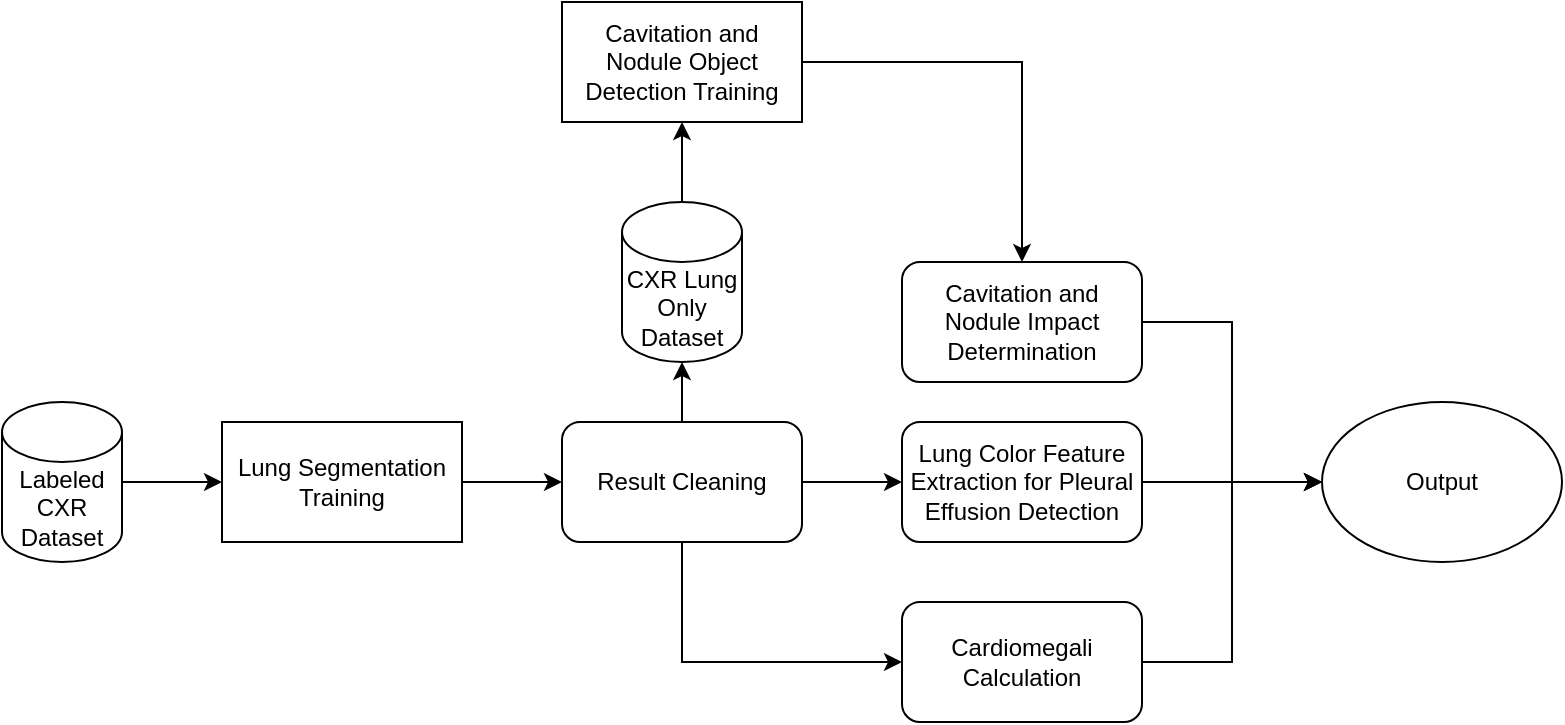 <mxfile version="24.4.9" type="device">
  <diagram id="C5RBs43oDa-KdzZeNtuy" name="Page-1">
    <mxGraphModel dx="1122" dy="752" grid="1" gridSize="10" guides="1" tooltips="1" connect="1" arrows="1" fold="1" page="1" pageScale="1" pageWidth="827" pageHeight="1169" math="0" shadow="0">
      <root>
        <mxCell id="WIyWlLk6GJQsqaUBKTNV-0" />
        <mxCell id="WIyWlLk6GJQsqaUBKTNV-1" parent="WIyWlLk6GJQsqaUBKTNV-0" />
        <mxCell id="1qlJ9vHYkHGmsLAf48gB-2" style="edgeStyle=orthogonalEdgeStyle;rounded=0;orthogonalLoop=1;jettySize=auto;html=1;" edge="1" parent="WIyWlLk6GJQsqaUBKTNV-1" source="1qlJ9vHYkHGmsLAf48gB-0" target="1qlJ9vHYkHGmsLAf48gB-1">
          <mxGeometry relative="1" as="geometry" />
        </mxCell>
        <mxCell id="1qlJ9vHYkHGmsLAf48gB-0" value="Labeled CXR Dataset" style="shape=cylinder3;whiteSpace=wrap;html=1;boundedLbl=1;backgroundOutline=1;size=15;" vertex="1" parent="WIyWlLk6GJQsqaUBKTNV-1">
          <mxGeometry x="30" y="320" width="60" height="80" as="geometry" />
        </mxCell>
        <mxCell id="1qlJ9vHYkHGmsLAf48gB-13" style="edgeStyle=orthogonalEdgeStyle;rounded=0;orthogonalLoop=1;jettySize=auto;html=1;" edge="1" parent="WIyWlLk6GJQsqaUBKTNV-1" source="1qlJ9vHYkHGmsLAf48gB-1" target="1qlJ9vHYkHGmsLAf48gB-11">
          <mxGeometry relative="1" as="geometry" />
        </mxCell>
        <mxCell id="1qlJ9vHYkHGmsLAf48gB-1" value="Lung Segmentation Training" style="rounded=0;whiteSpace=wrap;html=1;" vertex="1" parent="WIyWlLk6GJQsqaUBKTNV-1">
          <mxGeometry x="140" y="330" width="120" height="60" as="geometry" />
        </mxCell>
        <mxCell id="1qlJ9vHYkHGmsLAf48gB-17" value="" style="edgeStyle=orthogonalEdgeStyle;rounded=0;orthogonalLoop=1;jettySize=auto;html=1;" edge="1" parent="WIyWlLk6GJQsqaUBKTNV-1" source="1qlJ9vHYkHGmsLAf48gB-11" target="1qlJ9vHYkHGmsLAf48gB-16">
          <mxGeometry relative="1" as="geometry">
            <Array as="points">
              <mxPoint x="370" y="450" />
            </Array>
          </mxGeometry>
        </mxCell>
        <mxCell id="1qlJ9vHYkHGmsLAf48gB-19" value="" style="edgeStyle=orthogonalEdgeStyle;rounded=0;orthogonalLoop=1;jettySize=auto;html=1;" edge="1" parent="WIyWlLk6GJQsqaUBKTNV-1" source="1qlJ9vHYkHGmsLAf48gB-11" target="1qlJ9vHYkHGmsLAf48gB-18">
          <mxGeometry relative="1" as="geometry" />
        </mxCell>
        <mxCell id="1qlJ9vHYkHGmsLAf48gB-11" value="Result Cleaning" style="rounded=1;whiteSpace=wrap;html=1;" vertex="1" parent="WIyWlLk6GJQsqaUBKTNV-1">
          <mxGeometry x="310" y="330" width="120" height="60" as="geometry" />
        </mxCell>
        <mxCell id="1qlJ9vHYkHGmsLAf48gB-31" style="edgeStyle=orthogonalEdgeStyle;rounded=0;orthogonalLoop=1;jettySize=auto;html=1;entryX=0.5;entryY=1;entryDx=0;entryDy=0;" edge="1" parent="WIyWlLk6GJQsqaUBKTNV-1" source="1qlJ9vHYkHGmsLAf48gB-14" target="1qlJ9vHYkHGmsLAf48gB-20">
          <mxGeometry relative="1" as="geometry" />
        </mxCell>
        <mxCell id="1qlJ9vHYkHGmsLAf48gB-14" value="CXR Lung Only Dataset" style="shape=cylinder3;whiteSpace=wrap;html=1;boundedLbl=1;backgroundOutline=1;size=15;" vertex="1" parent="WIyWlLk6GJQsqaUBKTNV-1">
          <mxGeometry x="340" y="220" width="60" height="80" as="geometry" />
        </mxCell>
        <mxCell id="1qlJ9vHYkHGmsLAf48gB-15" style="edgeStyle=orthogonalEdgeStyle;rounded=0;orthogonalLoop=1;jettySize=auto;html=1;entryX=0.5;entryY=1;entryDx=0;entryDy=0;entryPerimeter=0;" edge="1" parent="WIyWlLk6GJQsqaUBKTNV-1" source="1qlJ9vHYkHGmsLAf48gB-11" target="1qlJ9vHYkHGmsLAf48gB-14">
          <mxGeometry relative="1" as="geometry" />
        </mxCell>
        <mxCell id="1qlJ9vHYkHGmsLAf48gB-28" style="edgeStyle=orthogonalEdgeStyle;rounded=0;orthogonalLoop=1;jettySize=auto;html=1;entryX=0;entryY=0.5;entryDx=0;entryDy=0;" edge="1" parent="WIyWlLk6GJQsqaUBKTNV-1" source="1qlJ9vHYkHGmsLAf48gB-16" target="1qlJ9vHYkHGmsLAf48gB-27">
          <mxGeometry relative="1" as="geometry" />
        </mxCell>
        <mxCell id="1qlJ9vHYkHGmsLAf48gB-16" value="Cardiomegali Calculation" style="rounded=1;whiteSpace=wrap;html=1;" vertex="1" parent="WIyWlLk6GJQsqaUBKTNV-1">
          <mxGeometry x="480" y="420" width="120" height="60" as="geometry" />
        </mxCell>
        <mxCell id="1qlJ9vHYkHGmsLAf48gB-29" style="edgeStyle=orthogonalEdgeStyle;rounded=0;orthogonalLoop=1;jettySize=auto;html=1;entryX=0;entryY=0.5;entryDx=0;entryDy=0;" edge="1" parent="WIyWlLk6GJQsqaUBKTNV-1" source="1qlJ9vHYkHGmsLAf48gB-18" target="1qlJ9vHYkHGmsLAf48gB-27">
          <mxGeometry relative="1" as="geometry" />
        </mxCell>
        <mxCell id="1qlJ9vHYkHGmsLAf48gB-18" value="Lung Color Feature Extraction for Pleural Effusion Detection" style="whiteSpace=wrap;html=1;rounded=1;" vertex="1" parent="WIyWlLk6GJQsqaUBKTNV-1">
          <mxGeometry x="480" y="330" width="120" height="60" as="geometry" />
        </mxCell>
        <mxCell id="1qlJ9vHYkHGmsLAf48gB-33" style="edgeStyle=orthogonalEdgeStyle;rounded=0;orthogonalLoop=1;jettySize=auto;html=1;entryX=0.5;entryY=0;entryDx=0;entryDy=0;" edge="1" parent="WIyWlLk6GJQsqaUBKTNV-1" source="1qlJ9vHYkHGmsLAf48gB-20" target="1qlJ9vHYkHGmsLAf48gB-32">
          <mxGeometry relative="1" as="geometry" />
        </mxCell>
        <mxCell id="1qlJ9vHYkHGmsLAf48gB-20" value="Cavitation and Nodule Object Detection Training" style="rounded=0;whiteSpace=wrap;html=1;" vertex="1" parent="WIyWlLk6GJQsqaUBKTNV-1">
          <mxGeometry x="310" y="120" width="120" height="60" as="geometry" />
        </mxCell>
        <mxCell id="1qlJ9vHYkHGmsLAf48gB-27" value="Output" style="ellipse;whiteSpace=wrap;html=1;" vertex="1" parent="WIyWlLk6GJQsqaUBKTNV-1">
          <mxGeometry x="690" y="320" width="120" height="80" as="geometry" />
        </mxCell>
        <mxCell id="1qlJ9vHYkHGmsLAf48gB-34" style="edgeStyle=orthogonalEdgeStyle;rounded=0;orthogonalLoop=1;jettySize=auto;html=1;entryX=0;entryY=0.5;entryDx=0;entryDy=0;" edge="1" parent="WIyWlLk6GJQsqaUBKTNV-1" source="1qlJ9vHYkHGmsLAf48gB-32" target="1qlJ9vHYkHGmsLAf48gB-27">
          <mxGeometry relative="1" as="geometry" />
        </mxCell>
        <mxCell id="1qlJ9vHYkHGmsLAf48gB-32" value="Cavitation and Nodule Impact Determination" style="whiteSpace=wrap;html=1;rounded=1;" vertex="1" parent="WIyWlLk6GJQsqaUBKTNV-1">
          <mxGeometry x="480" y="250" width="120" height="60" as="geometry" />
        </mxCell>
      </root>
    </mxGraphModel>
  </diagram>
</mxfile>
